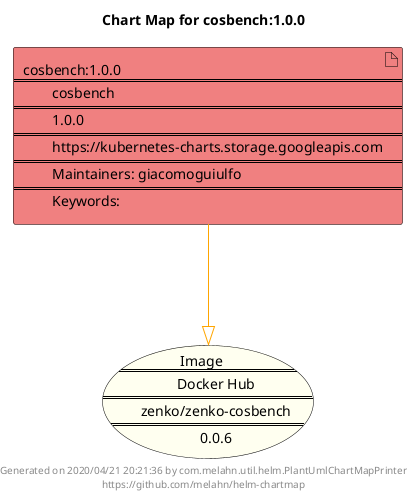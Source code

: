 @startuml
skinparam linetype ortho
skinparam backgroundColor white
skinparam usecaseBorderColor black
skinparam usecaseArrowColor LightSlateGray
skinparam artifactBorderColor black
skinparam artifactArrowColor LightSlateGray

title Chart Map for cosbench:1.0.0

'There is one referenced Helm Chart
artifact "cosbench:1.0.0\n====\n\tcosbench\n====\n\t1.0.0\n====\n\thttps://kubernetes-charts.storage.googleapis.com\n====\n\tMaintainers: giacomoguiulfo\n====\n\tKeywords: " as cosbench_1_0_0 #LightCoral

'There is one referenced Docker Image
usecase "Image\n====\n\tDocker Hub\n====\n\tzenko/zenko-cosbench\n====\n\t0.0.6" as zenko_zenko_cosbench_0_0_6 #Ivory

'Chart Dependencies
cosbench_1_0_0--[#orange]-|>zenko_zenko_cosbench_0_0_6

center footer Generated on 2020/04/21 20:21:36 by com.melahn.util.helm.PlantUmlChartMapPrinter\nhttps://github.com/melahn/helm-chartmap
@enduml
